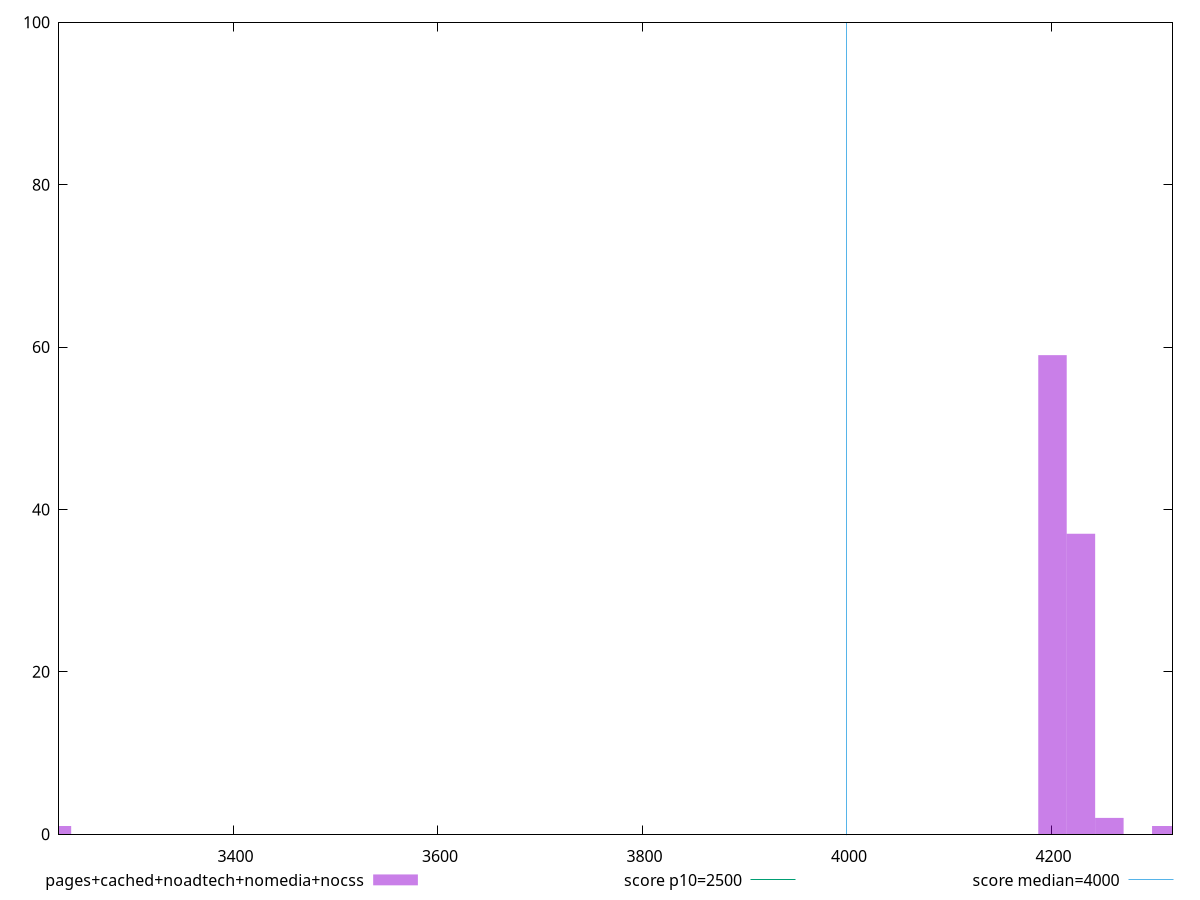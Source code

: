 reset

$pagesCachedNoadtechNomediaNocss <<EOF
3227.3023939288905 1
4201.057426579849 59
4228.878998941304 37
4312.343716025673 1
4256.700571302761 2
EOF

set key outside below
set boxwidth 27.821572361455953
set xrange [3229.3085:4318.434]
set yrange [0:100]
set trange [0:100]
set style fill transparent solid 0.5 noborder

set parametric
set terminal svg size 640, 490 enhanced background rgb 'white'
set output "report_00018_2021-02-10T15-25-16.877Z/largest-contentful-paint/comparison/histogram/4_vs_5.svg"

plot $pagesCachedNoadtechNomediaNocss title "pages+cached+noadtech+nomedia+nocss" with boxes, \
     2500,t title "score p10=2500", \
     4000,t title "score median=4000"

reset
